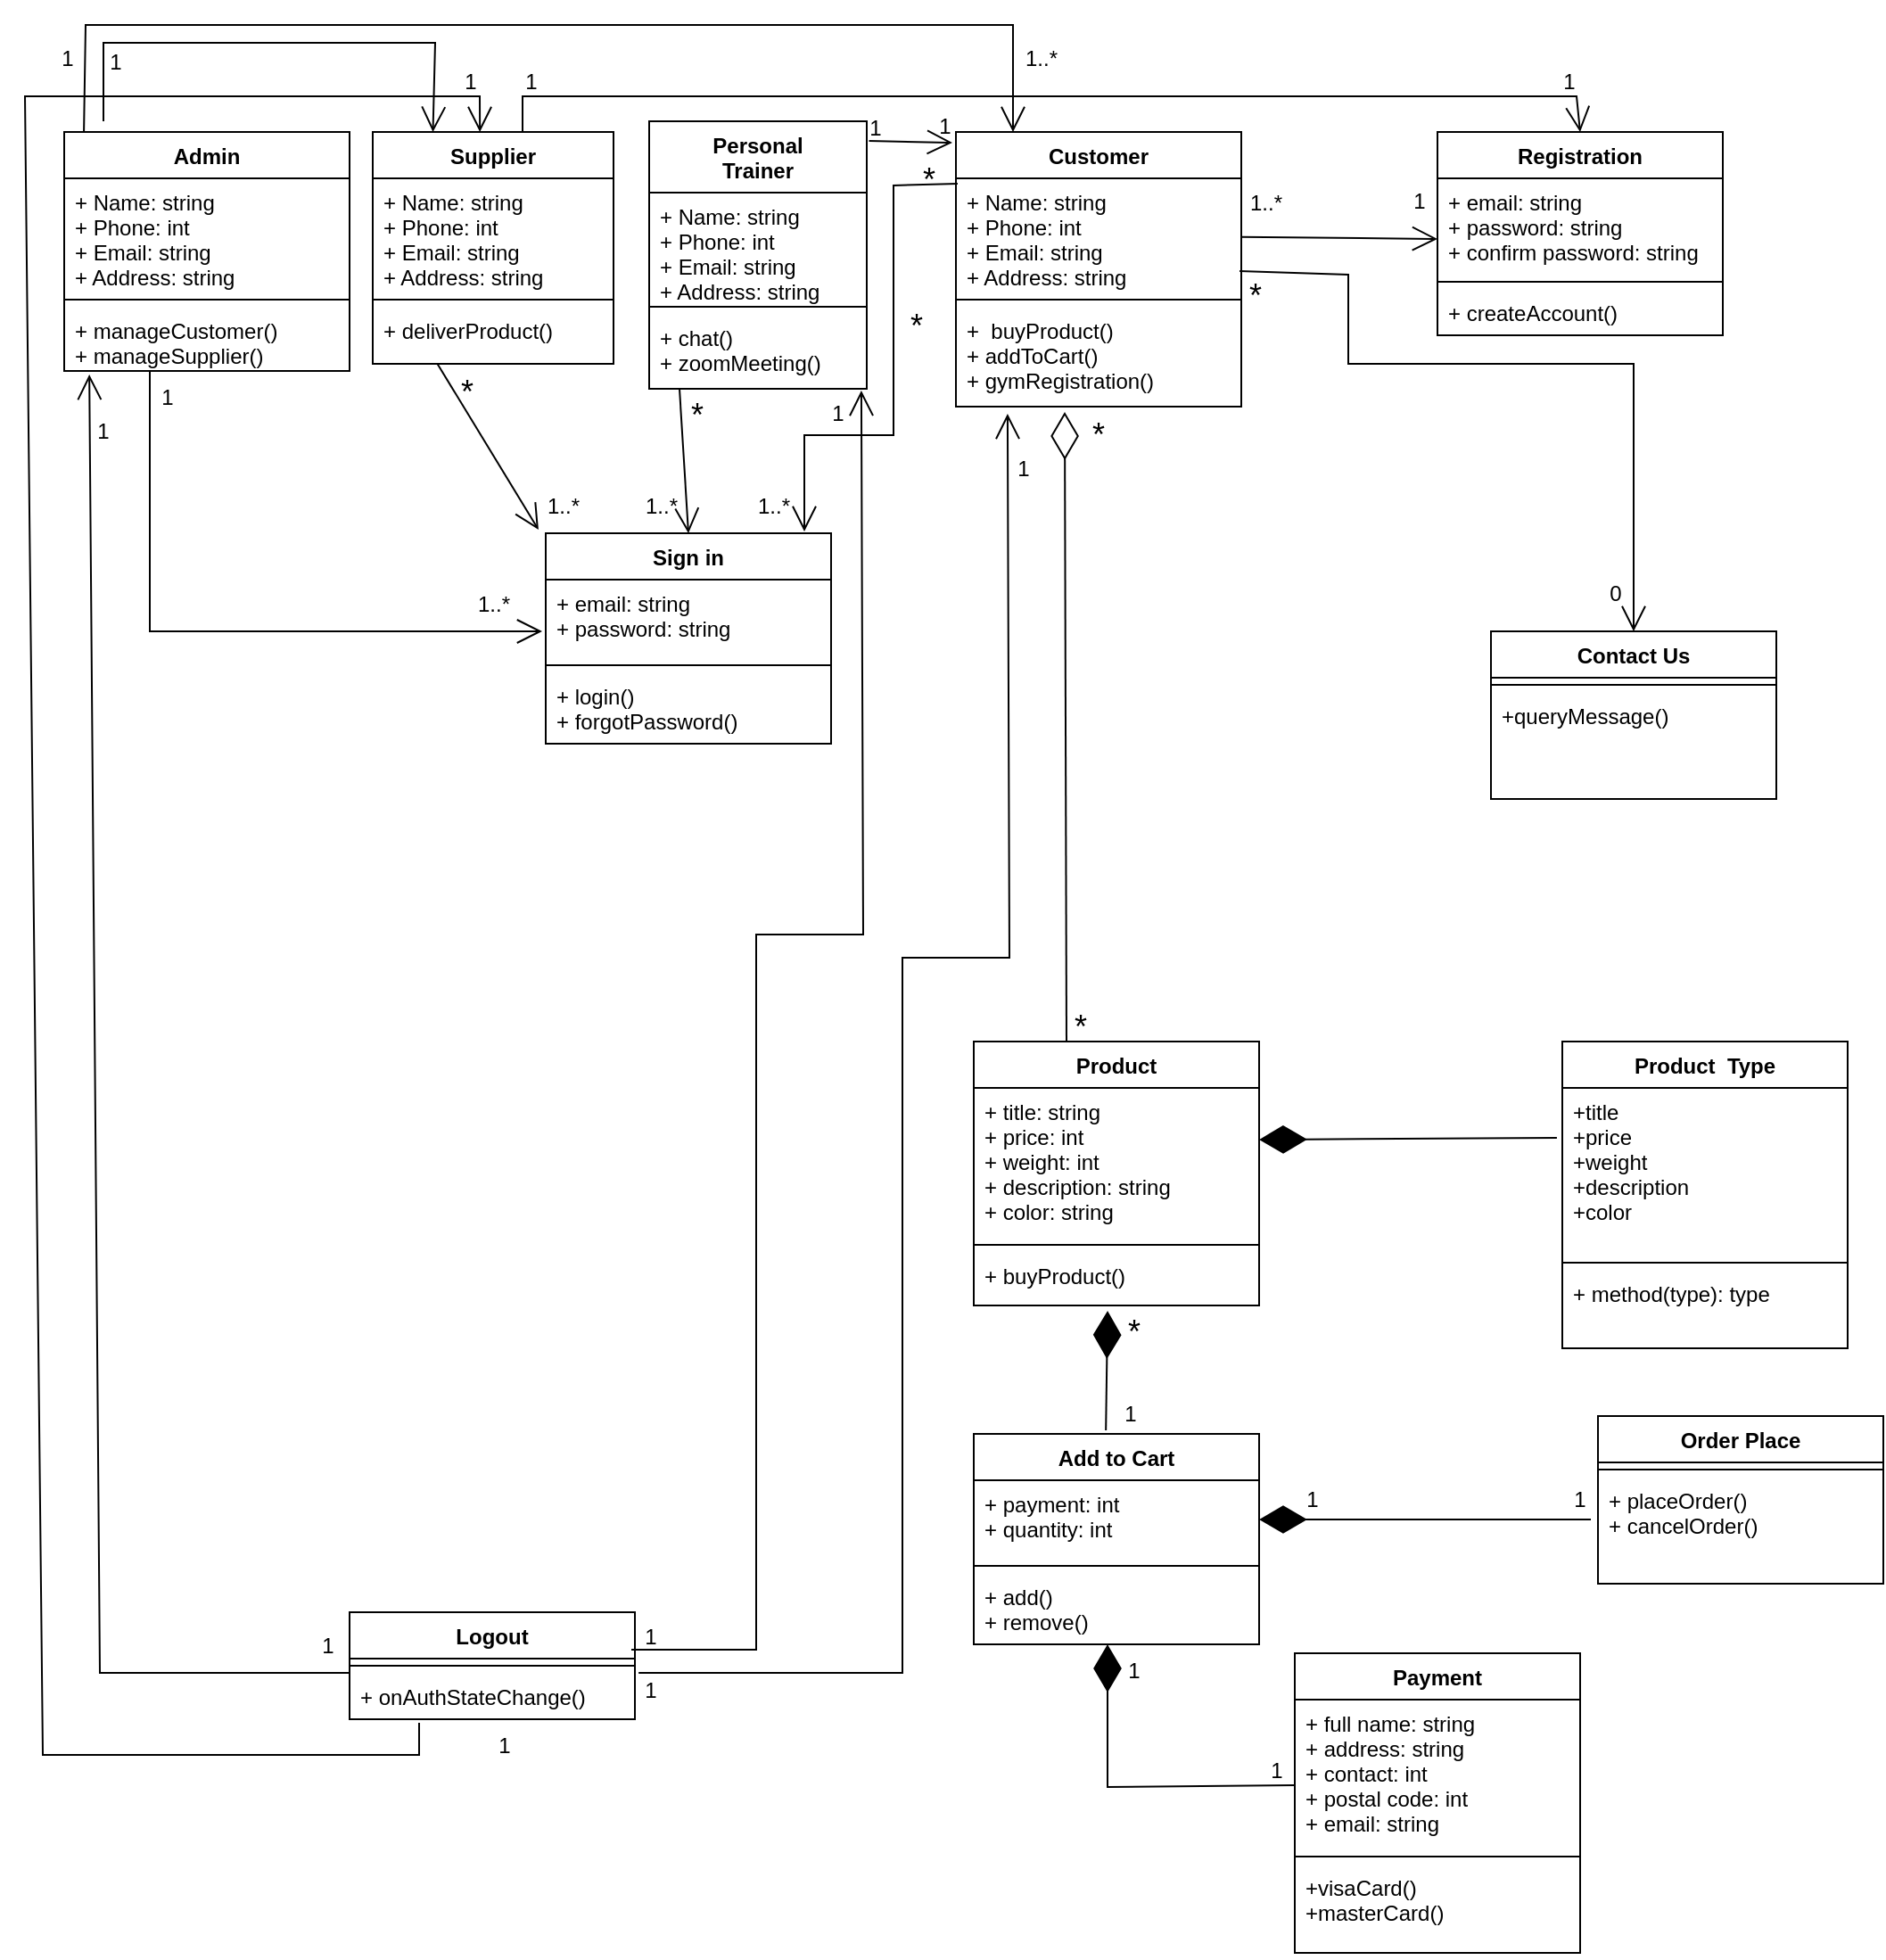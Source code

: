 <mxfile version="20.8.3" type="device"><diagram id="a10wNeTkIccnFE9XbOYr" name="Page-1"><mxGraphModel dx="1120" dy="424" grid="1" gridSize="10" guides="1" tooltips="1" connect="1" arrows="1" fold="1" page="1" pageScale="1" pageWidth="1100" pageHeight="1700" math="0" shadow="0"><root><mxCell id="0"/><mxCell id="1" parent="0"/><mxCell id="b2Wym28ZFADaAoh12szl-1" value="Registration" style="swimlane;fontStyle=1;align=center;verticalAlign=top;childLayout=stackLayout;horizontal=1;startSize=26;horizontalStack=0;resizeParent=1;resizeParentMax=0;resizeLast=0;collapsible=1;marginBottom=0;" parent="1" vertex="1"><mxGeometry x="832" y="86" width="160" height="114" as="geometry"/></mxCell><mxCell id="b2Wym28ZFADaAoh12szl-2" value="+ email: string&#10;+ password: string&#10;+ confirm password: string" style="text;strokeColor=none;fillColor=none;align=left;verticalAlign=top;spacingLeft=4;spacingRight=4;overflow=hidden;rotatable=0;points=[[0,0.5],[1,0.5]];portConstraint=eastwest;" parent="b2Wym28ZFADaAoh12szl-1" vertex="1"><mxGeometry y="26" width="160" height="54" as="geometry"/></mxCell><mxCell id="b2Wym28ZFADaAoh12szl-3" value="" style="line;strokeWidth=1;fillColor=none;align=left;verticalAlign=middle;spacingTop=-1;spacingLeft=3;spacingRight=3;rotatable=0;labelPosition=right;points=[];portConstraint=eastwest;strokeColor=inherit;" parent="b2Wym28ZFADaAoh12szl-1" vertex="1"><mxGeometry y="80" width="160" height="8" as="geometry"/></mxCell><mxCell id="b2Wym28ZFADaAoh12szl-4" value="+ createAccount()" style="text;strokeColor=none;fillColor=none;align=left;verticalAlign=top;spacingLeft=4;spacingRight=4;overflow=hidden;rotatable=0;points=[[0,0.5],[1,0.5]];portConstraint=eastwest;" parent="b2Wym28ZFADaAoh12szl-1" vertex="1"><mxGeometry y="88" width="160" height="26" as="geometry"/></mxCell><mxCell id="b2Wym28ZFADaAoh12szl-5" value="Sign in" style="swimlane;fontStyle=1;align=center;verticalAlign=top;childLayout=stackLayout;horizontal=1;startSize=26;horizontalStack=0;resizeParent=1;resizeParentMax=0;resizeLast=0;collapsible=1;marginBottom=0;" parent="1" vertex="1"><mxGeometry x="332" y="311" width="160" height="118" as="geometry"/></mxCell><mxCell id="b2Wym28ZFADaAoh12szl-6" value="+ email: string&#10;+ password: string" style="text;strokeColor=none;fillColor=none;align=left;verticalAlign=top;spacingLeft=4;spacingRight=4;overflow=hidden;rotatable=0;points=[[0,0.5],[1,0.5]];portConstraint=eastwest;" parent="b2Wym28ZFADaAoh12szl-5" vertex="1"><mxGeometry y="26" width="160" height="44" as="geometry"/></mxCell><mxCell id="b2Wym28ZFADaAoh12szl-7" value="" style="line;strokeWidth=1;fillColor=none;align=left;verticalAlign=middle;spacingTop=-1;spacingLeft=3;spacingRight=3;rotatable=0;labelPosition=right;points=[];portConstraint=eastwest;strokeColor=inherit;" parent="b2Wym28ZFADaAoh12szl-5" vertex="1"><mxGeometry y="70" width="160" height="8" as="geometry"/></mxCell><mxCell id="b2Wym28ZFADaAoh12szl-8" value="+ login()&#10;+ forgotPassword()" style="text;strokeColor=none;fillColor=none;align=left;verticalAlign=top;spacingLeft=4;spacingRight=4;overflow=hidden;rotatable=0;points=[[0,0.5],[1,0.5]];portConstraint=eastwest;" parent="b2Wym28ZFADaAoh12szl-5" vertex="1"><mxGeometry y="78" width="160" height="40" as="geometry"/></mxCell><mxCell id="b2Wym28ZFADaAoh12szl-9" value="Payment" style="swimlane;fontStyle=1;align=center;verticalAlign=top;childLayout=stackLayout;horizontal=1;startSize=26;horizontalStack=0;resizeParent=1;resizeParentMax=0;resizeLast=0;collapsible=1;marginBottom=0;" parent="1" vertex="1"><mxGeometry x="752" y="939" width="160" height="168" as="geometry"/></mxCell><mxCell id="b2Wym28ZFADaAoh12szl-10" value="+ full name: string&#10;+ address: string&#10;+ contact: int&#10;+ postal code: int&#10;+ email: string" style="text;strokeColor=none;fillColor=none;align=left;verticalAlign=top;spacingLeft=4;spacingRight=4;overflow=hidden;rotatable=0;points=[[0,0.5],[1,0.5]];portConstraint=eastwest;" parent="b2Wym28ZFADaAoh12szl-9" vertex="1"><mxGeometry y="26" width="160" height="84" as="geometry"/></mxCell><mxCell id="b2Wym28ZFADaAoh12szl-11" value="" style="line;strokeWidth=1;fillColor=none;align=left;verticalAlign=middle;spacingTop=-1;spacingLeft=3;spacingRight=3;rotatable=0;labelPosition=right;points=[];portConstraint=eastwest;strokeColor=inherit;" parent="b2Wym28ZFADaAoh12szl-9" vertex="1"><mxGeometry y="110" width="160" height="8" as="geometry"/></mxCell><mxCell id="b2Wym28ZFADaAoh12szl-12" value="+visaCard()&#10;+masterCard()" style="text;strokeColor=none;fillColor=none;align=left;verticalAlign=top;spacingLeft=4;spacingRight=4;overflow=hidden;rotatable=0;points=[[0,0.5],[1,0.5]];portConstraint=eastwest;" parent="b2Wym28ZFADaAoh12szl-9" vertex="1"><mxGeometry y="118" width="160" height="50" as="geometry"/></mxCell><mxCell id="b2Wym28ZFADaAoh12szl-13" value="Add to Cart" style="swimlane;fontStyle=1;align=center;verticalAlign=top;childLayout=stackLayout;horizontal=1;startSize=26;horizontalStack=0;resizeParent=1;resizeParentMax=0;resizeLast=0;collapsible=1;marginBottom=0;" parent="1" vertex="1"><mxGeometry x="572" y="816" width="160" height="118" as="geometry"/></mxCell><mxCell id="b2Wym28ZFADaAoh12szl-14" value="+ payment: int&#10;+ quantity: int" style="text;strokeColor=none;fillColor=none;align=left;verticalAlign=top;spacingLeft=4;spacingRight=4;overflow=hidden;rotatable=0;points=[[0,0.5],[1,0.5]];portConstraint=eastwest;" parent="b2Wym28ZFADaAoh12szl-13" vertex="1"><mxGeometry y="26" width="160" height="44" as="geometry"/></mxCell><mxCell id="b2Wym28ZFADaAoh12szl-15" value="" style="line;strokeWidth=1;fillColor=none;align=left;verticalAlign=middle;spacingTop=-1;spacingLeft=3;spacingRight=3;rotatable=0;labelPosition=right;points=[];portConstraint=eastwest;strokeColor=inherit;" parent="b2Wym28ZFADaAoh12szl-13" vertex="1"><mxGeometry y="70" width="160" height="8" as="geometry"/></mxCell><mxCell id="b2Wym28ZFADaAoh12szl-16" value="+ add()&#10;+ remove()" style="text;strokeColor=none;fillColor=none;align=left;verticalAlign=top;spacingLeft=4;spacingRight=4;overflow=hidden;rotatable=0;points=[[0,0.5],[1,0.5]];portConstraint=eastwest;" parent="b2Wym28ZFADaAoh12szl-13" vertex="1"><mxGeometry y="78" width="160" height="40" as="geometry"/></mxCell><mxCell id="b2Wym28ZFADaAoh12szl-17" value="Product" style="swimlane;fontStyle=1;align=center;verticalAlign=top;childLayout=stackLayout;horizontal=1;startSize=26;horizontalStack=0;resizeParent=1;resizeParentMax=0;resizeLast=0;collapsible=1;marginBottom=0;" parent="1" vertex="1"><mxGeometry x="572" y="596" width="160" height="148" as="geometry"/></mxCell><mxCell id="b2Wym28ZFADaAoh12szl-18" value="+ title: string&#10;+ price: int&#10;+ weight: int&#10;+ description: string&#10;+ color: string" style="text;strokeColor=none;fillColor=none;align=left;verticalAlign=top;spacingLeft=4;spacingRight=4;overflow=hidden;rotatable=0;points=[[0,0.5],[1,0.5]];portConstraint=eastwest;" parent="b2Wym28ZFADaAoh12szl-17" vertex="1"><mxGeometry y="26" width="160" height="84" as="geometry"/></mxCell><mxCell id="b2Wym28ZFADaAoh12szl-19" value="" style="line;strokeWidth=1;fillColor=none;align=left;verticalAlign=middle;spacingTop=-1;spacingLeft=3;spacingRight=3;rotatable=0;labelPosition=right;points=[];portConstraint=eastwest;strokeColor=inherit;" parent="b2Wym28ZFADaAoh12szl-17" vertex="1"><mxGeometry y="110" width="160" height="8" as="geometry"/></mxCell><mxCell id="b2Wym28ZFADaAoh12szl-20" value="+ buyProduct()" style="text;strokeColor=none;fillColor=none;align=left;verticalAlign=top;spacingLeft=4;spacingRight=4;overflow=hidden;rotatable=0;points=[[0,0.5],[1,0.5]];portConstraint=eastwest;" parent="b2Wym28ZFADaAoh12szl-17" vertex="1"><mxGeometry y="118" width="160" height="30" as="geometry"/></mxCell><mxCell id="b2Wym28ZFADaAoh12szl-25" value="Product  Type" style="swimlane;fontStyle=1;align=center;verticalAlign=top;childLayout=stackLayout;horizontal=1;startSize=26;horizontalStack=0;resizeParent=1;resizeParentMax=0;resizeLast=0;collapsible=1;marginBottom=0;" parent="1" vertex="1"><mxGeometry x="902" y="596" width="160" height="172" as="geometry"/></mxCell><mxCell id="b2Wym28ZFADaAoh12szl-26" value="+title&#10;+price&#10;+weight&#10;+description&#10;+color" style="text;strokeColor=none;fillColor=none;align=left;verticalAlign=top;spacingLeft=4;spacingRight=4;overflow=hidden;rotatable=0;points=[[0,0.5],[1,0.5]];portConstraint=eastwest;" parent="b2Wym28ZFADaAoh12szl-25" vertex="1"><mxGeometry y="26" width="160" height="94" as="geometry"/></mxCell><mxCell id="b2Wym28ZFADaAoh12szl-27" value="" style="line;strokeWidth=1;fillColor=none;align=left;verticalAlign=middle;spacingTop=-1;spacingLeft=3;spacingRight=3;rotatable=0;labelPosition=right;points=[];portConstraint=eastwest;strokeColor=inherit;" parent="b2Wym28ZFADaAoh12szl-25" vertex="1"><mxGeometry y="120" width="160" height="8" as="geometry"/></mxCell><mxCell id="b2Wym28ZFADaAoh12szl-28" value="+ method(type): type" style="text;strokeColor=none;fillColor=none;align=left;verticalAlign=top;spacingLeft=4;spacingRight=4;overflow=hidden;rotatable=0;points=[[0,0.5],[1,0.5]];portConstraint=eastwest;" parent="b2Wym28ZFADaAoh12szl-25" vertex="1"><mxGeometry y="128" width="160" height="44" as="geometry"/></mxCell><mxCell id="b2Wym28ZFADaAoh12szl-37" value="Admin" style="swimlane;fontStyle=1;align=center;verticalAlign=top;childLayout=stackLayout;horizontal=1;startSize=26;horizontalStack=0;resizeParent=1;resizeParentMax=0;resizeLast=0;collapsible=1;marginBottom=0;" parent="1" vertex="1"><mxGeometry x="62" y="86" width="160" height="134" as="geometry"/></mxCell><mxCell id="b2Wym28ZFADaAoh12szl-38" value="+ Name: string&#10;+ Phone: int&#10;+ Email: string&#10;+ Address: string" style="text;strokeColor=none;fillColor=none;align=left;verticalAlign=top;spacingLeft=4;spacingRight=4;overflow=hidden;rotatable=0;points=[[0,0.5],[1,0.5]];portConstraint=eastwest;" parent="b2Wym28ZFADaAoh12szl-37" vertex="1"><mxGeometry y="26" width="160" height="64" as="geometry"/></mxCell><mxCell id="b2Wym28ZFADaAoh12szl-39" value="" style="line;strokeWidth=1;fillColor=none;align=left;verticalAlign=middle;spacingTop=-1;spacingLeft=3;spacingRight=3;rotatable=0;labelPosition=right;points=[];portConstraint=eastwest;strokeColor=inherit;" parent="b2Wym28ZFADaAoh12szl-37" vertex="1"><mxGeometry y="90" width="160" height="8" as="geometry"/></mxCell><mxCell id="b2Wym28ZFADaAoh12szl-40" value="+ manageCustomer()&#10;+ manageSupplier()" style="text;strokeColor=none;fillColor=none;align=left;verticalAlign=top;spacingLeft=4;spacingRight=4;overflow=hidden;rotatable=0;points=[[0,0.5],[1,0.5]];portConstraint=eastwest;" parent="b2Wym28ZFADaAoh12szl-37" vertex="1"><mxGeometry y="98" width="160" height="36" as="geometry"/></mxCell><mxCell id="b2Wym28ZFADaAoh12szl-45" value="Supplier" style="swimlane;fontStyle=1;align=center;verticalAlign=top;childLayout=stackLayout;horizontal=1;startSize=26;horizontalStack=0;resizeParent=1;resizeParentMax=0;resizeLast=0;collapsible=1;marginBottom=0;" parent="1" vertex="1"><mxGeometry x="235" y="86" width="135" height="130" as="geometry"/></mxCell><mxCell id="THUekhrKQt5cjs4oiz1T-67" value="" style="endArrow=open;endFill=1;endSize=12;html=1;rounded=0;entryX=0.5;entryY=0;entryDx=0;entryDy=0;" parent="b2Wym28ZFADaAoh12szl-45" target="b2Wym28ZFADaAoh12szl-1" edge="1"><mxGeometry width="160" relative="1" as="geometry"><mxPoint x="84" as="sourcePoint"/><mxPoint x="244" as="targetPoint"/><Array as="points"><mxPoint x="84" y="-20"/><mxPoint x="675" y="-20"/></Array></mxGeometry></mxCell><mxCell id="b2Wym28ZFADaAoh12szl-46" value="+ Name: string&#10;+ Phone: int&#10;+ Email: string&#10;+ Address: string" style="text;strokeColor=none;fillColor=none;align=left;verticalAlign=top;spacingLeft=4;spacingRight=4;overflow=hidden;rotatable=0;points=[[0,0.5],[1,0.5]];portConstraint=eastwest;" parent="b2Wym28ZFADaAoh12szl-45" vertex="1"><mxGeometry y="26" width="135" height="64" as="geometry"/></mxCell><mxCell id="b2Wym28ZFADaAoh12szl-47" value="" style="line;strokeWidth=1;fillColor=none;align=left;verticalAlign=middle;spacingTop=-1;spacingLeft=3;spacingRight=3;rotatable=0;labelPosition=right;points=[];portConstraint=eastwest;strokeColor=inherit;" parent="b2Wym28ZFADaAoh12szl-45" vertex="1"><mxGeometry y="90" width="135" height="8" as="geometry"/></mxCell><mxCell id="b2Wym28ZFADaAoh12szl-48" value="+ deliverProduct()" style="text;strokeColor=none;fillColor=none;align=left;verticalAlign=top;spacingLeft=4;spacingRight=4;overflow=hidden;rotatable=0;points=[[0,0.5],[1,0.5]];portConstraint=eastwest;" parent="b2Wym28ZFADaAoh12szl-45" vertex="1"><mxGeometry y="98" width="135" height="32" as="geometry"/></mxCell><mxCell id="b2Wym28ZFADaAoh12szl-49" value="Contact Us" style="swimlane;fontStyle=1;align=center;verticalAlign=top;childLayout=stackLayout;horizontal=1;startSize=26;horizontalStack=0;resizeParent=1;resizeParentMax=0;resizeLast=0;collapsible=1;marginBottom=0;" parent="1" vertex="1"><mxGeometry x="862" y="366" width="160" height="94" as="geometry"/></mxCell><mxCell id="b2Wym28ZFADaAoh12szl-51" value="" style="line;strokeWidth=1;fillColor=none;align=left;verticalAlign=middle;spacingTop=-1;spacingLeft=3;spacingRight=3;rotatable=0;labelPosition=right;points=[];portConstraint=eastwest;strokeColor=inherit;" parent="b2Wym28ZFADaAoh12szl-49" vertex="1"><mxGeometry y="26" width="160" height="8" as="geometry"/></mxCell><mxCell id="b2Wym28ZFADaAoh12szl-52" value="+queryMessage()" style="text;strokeColor=none;fillColor=none;align=left;verticalAlign=top;spacingLeft=4;spacingRight=4;overflow=hidden;rotatable=0;points=[[0,0.5],[1,0.5]];portConstraint=eastwest;" parent="b2Wym28ZFADaAoh12szl-49" vertex="1"><mxGeometry y="34" width="160" height="60" as="geometry"/></mxCell><mxCell id="b2Wym28ZFADaAoh12szl-53" value="Logout" style="swimlane;fontStyle=1;align=center;verticalAlign=top;childLayout=stackLayout;horizontal=1;startSize=26;horizontalStack=0;resizeParent=1;resizeParentMax=0;resizeLast=0;collapsible=1;marginBottom=0;" parent="1" vertex="1"><mxGeometry x="222" y="916" width="160" height="60" as="geometry"/></mxCell><mxCell id="b2Wym28ZFADaAoh12szl-55" value="" style="line;strokeWidth=1;fillColor=none;align=left;verticalAlign=middle;spacingTop=-1;spacingLeft=3;spacingRight=3;rotatable=0;labelPosition=right;points=[];portConstraint=eastwest;strokeColor=inherit;" parent="b2Wym28ZFADaAoh12szl-53" vertex="1"><mxGeometry y="26" width="160" height="8" as="geometry"/></mxCell><mxCell id="b2Wym28ZFADaAoh12szl-56" value="+ onAuthStateChange()" style="text;strokeColor=none;fillColor=none;align=left;verticalAlign=top;spacingLeft=4;spacingRight=4;overflow=hidden;rotatable=0;points=[[0,0.5],[1,0.5]];portConstraint=eastwest;" parent="b2Wym28ZFADaAoh12szl-53" vertex="1"><mxGeometry y="34" width="160" height="26" as="geometry"/></mxCell><mxCell id="THUekhrKQt5cjs4oiz1T-20" value="Order Place" style="swimlane;fontStyle=1;align=center;verticalAlign=top;childLayout=stackLayout;horizontal=1;startSize=26;horizontalStack=0;resizeParent=1;resizeParentMax=0;resizeLast=0;collapsible=1;marginBottom=0;" parent="1" vertex="1"><mxGeometry x="922" y="806" width="160" height="94" as="geometry"/></mxCell><mxCell id="THUekhrKQt5cjs4oiz1T-22" value="" style="line;strokeWidth=1;fillColor=none;align=left;verticalAlign=middle;spacingTop=-1;spacingLeft=3;spacingRight=3;rotatable=0;labelPosition=right;points=[];portConstraint=eastwest;strokeColor=inherit;" parent="THUekhrKQt5cjs4oiz1T-20" vertex="1"><mxGeometry y="26" width="160" height="8" as="geometry"/></mxCell><mxCell id="THUekhrKQt5cjs4oiz1T-23" value="+ placeOrder()&#10;+ cancelOrder()" style="text;strokeColor=none;fillColor=none;align=left;verticalAlign=top;spacingLeft=4;spacingRight=4;overflow=hidden;rotatable=0;points=[[0,0.5],[1,0.5]];portConstraint=eastwest;" parent="THUekhrKQt5cjs4oiz1T-20" vertex="1"><mxGeometry y="34" width="160" height="60" as="geometry"/></mxCell><mxCell id="THUekhrKQt5cjs4oiz1T-66" value="" style="endArrow=open;endFill=1;endSize=12;html=1;rounded=0;" parent="1" source="b2Wym28ZFADaAoh12szl-42" edge="1"><mxGeometry width="160" relative="1" as="geometry"><mxPoint x="722" y="144" as="sourcePoint"/><mxPoint x="832" y="146" as="targetPoint"/></mxGeometry></mxCell><mxCell id="THUekhrKQt5cjs4oiz1T-68" value="" style="endArrow=open;endFill=1;endSize=12;html=1;rounded=0;entryX=0;entryY=0.5;entryDx=0;entryDy=0;exitX=0;exitY=0;exitDx=0;exitDy=0;" parent="1" source="THUekhrKQt5cjs4oiz1T-89" edge="1"><mxGeometry width="160" relative="1" as="geometry"><mxPoint x="110" y="264" as="sourcePoint"/><mxPoint x="330" y="366" as="targetPoint"/><Array as="points"><mxPoint x="110" y="366"/></Array></mxGeometry></mxCell><mxCell id="THUekhrKQt5cjs4oiz1T-70" value="" style="endArrow=open;endFill=1;endSize=12;html=1;rounded=0;entryX=0.356;entryY=-0.017;entryDx=0;entryDy=0;entryPerimeter=0;" parent="1" edge="1"><mxGeometry width="160" relative="1" as="geometry"><mxPoint x="271.256" y="216" as="sourcePoint"/><mxPoint x="327.96" y="308.994" as="targetPoint"/></mxGeometry></mxCell><mxCell id="THUekhrKQt5cjs4oiz1T-71" value="" style="endArrow=open;endFill=1;endSize=12;html=1;rounded=0;exitX=0.006;exitY=0.047;exitDx=0;exitDy=0;exitPerimeter=0;" parent="1" source="b2Wym28ZFADaAoh12szl-42" edge="1"><mxGeometry width="160" relative="1" as="geometry"><mxPoint x="577" y="116.032" as="sourcePoint"/><mxPoint x="477" y="310" as="targetPoint"/><Array as="points"><mxPoint x="527" y="116"/><mxPoint x="527" y="256"/><mxPoint x="477" y="256"/></Array></mxGeometry></mxCell><mxCell id="THUekhrKQt5cjs4oiz1T-72" value="" style="endArrow=open;endFill=1;endSize=12;html=1;rounded=0;exitX=0.994;exitY=0.813;exitDx=0;exitDy=0;exitPerimeter=0;entryX=0.5;entryY=0;entryDx=0;entryDy=0;" parent="1" source="b2Wym28ZFADaAoh12szl-42" target="b2Wym28ZFADaAoh12szl-49" edge="1"><mxGeometry width="160" relative="1" as="geometry"><mxPoint x="782" y="286" as="sourcePoint"/><mxPoint x="942" y="286" as="targetPoint"/><Array as="points"><mxPoint x="782" y="166"/><mxPoint x="782" y="216"/><mxPoint x="942" y="216"/></Array></mxGeometry></mxCell><mxCell id="THUekhrKQt5cjs4oiz1T-74" value="" style="endArrow=diamondThin;endFill=0;endSize=24;html=1;rounded=0;exitX=0.325;exitY=0;exitDx=0;exitDy=0;exitPerimeter=0;" parent="1" source="b2Wym28ZFADaAoh12szl-17" edge="1"><mxGeometry width="160" relative="1" as="geometry"><mxPoint x="623.04" y="585.004" as="sourcePoint"/><mxPoint x="623" y="243" as="targetPoint"/></mxGeometry></mxCell><mxCell id="THUekhrKQt5cjs4oiz1T-75" value="" style="endArrow=diamondThin;endFill=1;endSize=24;html=1;rounded=0;exitX=-0.019;exitY=0.298;exitDx=0;exitDy=0;exitPerimeter=0;" parent="1" source="b2Wym28ZFADaAoh12szl-26" edge="1"><mxGeometry width="160" relative="1" as="geometry"><mxPoint x="892" y="651" as="sourcePoint"/><mxPoint x="732" y="651" as="targetPoint"/></mxGeometry></mxCell><mxCell id="THUekhrKQt5cjs4oiz1T-76" value="" style="endArrow=diamondThin;endFill=1;endSize=24;html=1;rounded=0;entryX=0.469;entryY=1.1;entryDx=0;entryDy=0;entryPerimeter=0;exitX=0.463;exitY=-0.017;exitDx=0;exitDy=0;exitPerimeter=0;" parent="1" source="b2Wym28ZFADaAoh12szl-13" target="b2Wym28ZFADaAoh12szl-20" edge="1"><mxGeometry width="160" relative="1" as="geometry"><mxPoint x="502" y="766" as="sourcePoint"/><mxPoint x="662" y="766" as="targetPoint"/></mxGeometry></mxCell><mxCell id="THUekhrKQt5cjs4oiz1T-77" value="" style="endArrow=diamondThin;endFill=1;endSize=24;html=1;rounded=0;entryX=1;entryY=0.5;entryDx=0;entryDy=0;exitX=-0.025;exitY=0.4;exitDx=0;exitDy=0;exitPerimeter=0;" parent="1" source="THUekhrKQt5cjs4oiz1T-23" target="b2Wym28ZFADaAoh12szl-14" edge="1"><mxGeometry width="160" relative="1" as="geometry"><mxPoint x="912" y="866" as="sourcePoint"/><mxPoint x="752" y="866" as="targetPoint"/></mxGeometry></mxCell><mxCell id="THUekhrKQt5cjs4oiz1T-78" value="" style="endArrow=diamondThin;endFill=1;endSize=24;html=1;rounded=0;exitX=-0.031;exitY=0.714;exitDx=0;exitDy=0;exitPerimeter=0;" parent="1" edge="1"><mxGeometry width="160" relative="1" as="geometry"><mxPoint x="752.04" y="1012.976" as="sourcePoint"/><mxPoint x="647" y="934" as="targetPoint"/><Array as="points"><mxPoint x="647" y="1014"/></Array></mxGeometry></mxCell><mxCell id="THUekhrKQt5cjs4oiz1T-82" value="" style="endArrow=open;endFill=1;endSize=12;html=1;rounded=0;entryX=0.088;entryY=1.056;entryDx=0;entryDy=0;entryPerimeter=0;exitX=0;exitY=0;exitDx=0;exitDy=0;exitPerimeter=0;" parent="1" source="b2Wym28ZFADaAoh12szl-56" target="b2Wym28ZFADaAoh12szl-40" edge="1"><mxGeometry width="160" relative="1" as="geometry"><mxPoint x="76" y="706" as="sourcePoint"/><mxPoint x="222" y="266" as="targetPoint"/><Array as="points"><mxPoint x="82" y="950"/></Array></mxGeometry></mxCell><mxCell id="THUekhrKQt5cjs4oiz1T-83" value="" style="endArrow=open;endFill=1;endSize=12;html=1;rounded=0;entryX=0.138;entryY=0;entryDx=0;entryDy=0;entryPerimeter=0;exitX=0.475;exitY=1.077;exitDx=0;exitDy=0;exitPerimeter=0;" parent="1" edge="1"><mxGeometry width="160" relative="1" as="geometry"><mxPoint x="261" y="978.002" as="sourcePoint"/><mxPoint x="295.08" y="86" as="targetPoint"/><Array as="points"><mxPoint x="261" y="996"/><mxPoint x="50" y="996"/><mxPoint x="40" y="66"/><mxPoint x="295" y="66"/></Array></mxGeometry></mxCell><mxCell id="THUekhrKQt5cjs4oiz1T-85" value="1" style="text;html=1;strokeColor=none;fillColor=none;align=center;verticalAlign=middle;whiteSpace=wrap;rounded=0;" parent="1" vertex="1"><mxGeometry x="314" y="43" width="20" height="30" as="geometry"/></mxCell><mxCell id="THUekhrKQt5cjs4oiz1T-86" value="1" style="text;html=1;strokeColor=none;fillColor=none;align=center;verticalAlign=middle;whiteSpace=wrap;rounded=0;" parent="1" vertex="1"><mxGeometry x="896" y="43" width="20" height="30" as="geometry"/></mxCell><mxCell id="THUekhrKQt5cjs4oiz1T-87" value="1" style="text;html=1;strokeColor=none;fillColor=none;align=center;verticalAlign=middle;whiteSpace=wrap;rounded=0;" parent="1" vertex="1"><mxGeometry x="812" y="110" width="20" height="30" as="geometry"/></mxCell><mxCell id="THUekhrKQt5cjs4oiz1T-88" value="1..*" style="text;html=1;strokeColor=none;fillColor=none;align=center;verticalAlign=middle;whiteSpace=wrap;rounded=0;" parent="1" vertex="1"><mxGeometry x="726" y="111" width="20" height="30" as="geometry"/></mxCell><mxCell id="THUekhrKQt5cjs4oiz1T-89" value="1" style="text;html=1;strokeColor=none;fillColor=none;align=center;verticalAlign=middle;whiteSpace=wrap;rounded=0;" parent="1" vertex="1"><mxGeometry x="110" y="220" width="20" height="30" as="geometry"/></mxCell><mxCell id="THUekhrKQt5cjs4oiz1T-84" value="" style="endArrow=open;endFill=1;endSize=12;html=1;rounded=0;exitX=1.013;exitY=0;exitDx=0;exitDy=0;exitPerimeter=0;entryX=0.181;entryY=1.071;entryDx=0;entryDy=0;entryPerimeter=0;" parent="1" source="b2Wym28ZFADaAoh12szl-56" target="b2Wym28ZFADaAoh12szl-44" edge="1"><mxGeometry width="160" relative="1" as="geometry"><mxPoint x="432" y="309" as="sourcePoint"/><mxPoint x="592" y="269" as="targetPoint"/><Array as="points"><mxPoint x="532" y="950"/><mxPoint x="532" y="549"/><mxPoint x="592" y="549"/></Array></mxGeometry></mxCell><mxCell id="THUekhrKQt5cjs4oiz1T-98" value="&lt;font style=&quot;font-size: 18px;&quot;&gt;*&lt;/font&gt;" style="text;html=1;strokeColor=none;fillColor=none;align=center;verticalAlign=middle;whiteSpace=wrap;rounded=0;" parent="1" vertex="1"><mxGeometry x="537" y="98" width="20" height="30" as="geometry"/></mxCell><mxCell id="THUekhrKQt5cjs4oiz1T-99" value="0" style="text;html=1;strokeColor=none;fillColor=none;align=center;verticalAlign=middle;whiteSpace=wrap;rounded=0;" parent="1" vertex="1"><mxGeometry x="922" y="330" width="20" height="30" as="geometry"/></mxCell><mxCell id="THUekhrKQt5cjs4oiz1T-100" value="&lt;font style=&quot;font-size: 18px;&quot;&gt;*&lt;/font&gt;" style="text;html=1;strokeColor=none;fillColor=none;align=center;verticalAlign=middle;whiteSpace=wrap;rounded=0;" parent="1" vertex="1"><mxGeometry x="720" y="163" width="20" height="30" as="geometry"/></mxCell><mxCell id="THUekhrKQt5cjs4oiz1T-104" value="&lt;font style=&quot;font-size: 18px;&quot;&gt;*&lt;/font&gt;" style="text;html=1;strokeColor=none;fillColor=none;align=center;verticalAlign=middle;whiteSpace=wrap;rounded=0;" parent="1" vertex="1"><mxGeometry x="632" y="241" width="20" height="30" as="geometry"/></mxCell><mxCell id="THUekhrKQt5cjs4oiz1T-105" value="&lt;font style=&quot;font-size: 18px;&quot;&gt;*&lt;/font&gt;" style="text;html=1;strokeColor=none;fillColor=none;align=center;verticalAlign=middle;whiteSpace=wrap;rounded=0;" parent="1" vertex="1"><mxGeometry x="622" y="573" width="20" height="30" as="geometry"/></mxCell><mxCell id="THUekhrKQt5cjs4oiz1T-106" value="&lt;font style=&quot;font-size: 18px;&quot;&gt;*&lt;/font&gt;" style="text;html=1;strokeColor=none;fillColor=none;align=center;verticalAlign=middle;whiteSpace=wrap;rounded=0;" parent="1" vertex="1"><mxGeometry x="652" y="744" width="20" height="30" as="geometry"/></mxCell><mxCell id="THUekhrKQt5cjs4oiz1T-107" value="1" style="text;html=1;strokeColor=none;fillColor=none;align=center;verticalAlign=middle;whiteSpace=wrap;rounded=0;" parent="1" vertex="1"><mxGeometry x="650" y="790" width="20" height="30" as="geometry"/></mxCell><mxCell id="THUekhrKQt5cjs4oiz1T-108" value="1" style="text;html=1;strokeColor=none;fillColor=none;align=center;verticalAlign=middle;whiteSpace=wrap;rounded=0;" parent="1" vertex="1"><mxGeometry x="652" y="934" width="20" height="30" as="geometry"/></mxCell><mxCell id="THUekhrKQt5cjs4oiz1T-109" value="1" style="text;html=1;strokeColor=none;fillColor=none;align=center;verticalAlign=middle;whiteSpace=wrap;rounded=0;" parent="1" vertex="1"><mxGeometry x="732" y="990" width="20" height="30" as="geometry"/></mxCell><mxCell id="THUekhrKQt5cjs4oiz1T-110" value="1" style="text;html=1;strokeColor=none;fillColor=none;align=center;verticalAlign=middle;whiteSpace=wrap;rounded=0;" parent="1" vertex="1"><mxGeometry x="752" y="838" width="20" height="30" as="geometry"/></mxCell><mxCell id="THUekhrKQt5cjs4oiz1T-111" value="1" style="text;html=1;strokeColor=none;fillColor=none;align=center;verticalAlign=middle;whiteSpace=wrap;rounded=0;" parent="1" vertex="1"><mxGeometry x="902" y="838" width="20" height="30" as="geometry"/></mxCell><mxCell id="THUekhrKQt5cjs4oiz1T-112" value="&lt;font style=&quot;font-size: 18px;&quot;&gt;*&lt;/font&gt;" style="text;html=1;strokeColor=none;fillColor=none;align=center;verticalAlign=middle;whiteSpace=wrap;rounded=0;" parent="1" vertex="1"><mxGeometry x="530" y="180" width="20" height="30" as="geometry"/></mxCell><mxCell id="THUekhrKQt5cjs4oiz1T-119" value="1" style="text;html=1;strokeColor=none;fillColor=none;align=center;verticalAlign=middle;whiteSpace=wrap;rounded=0;" parent="1" vertex="1"><mxGeometry x="74" y="239" width="20" height="30" as="geometry"/></mxCell><mxCell id="THUekhrKQt5cjs4oiz1T-120" value="1" style="text;html=1;strokeColor=none;fillColor=none;align=center;verticalAlign=middle;whiteSpace=wrap;rounded=0;" parent="1" vertex="1"><mxGeometry x="280" y="43" width="20" height="30" as="geometry"/></mxCell><mxCell id="THUekhrKQt5cjs4oiz1T-121" value="1" style="text;html=1;strokeColor=none;fillColor=none;align=center;verticalAlign=middle;whiteSpace=wrap;rounded=0;" parent="1" vertex="1"><mxGeometry x="200" y="920" width="20" height="30" as="geometry"/></mxCell><mxCell id="THUekhrKQt5cjs4oiz1T-122" value="1" style="text;html=1;strokeColor=none;fillColor=none;align=center;verticalAlign=middle;whiteSpace=wrap;rounded=0;" parent="1" vertex="1"><mxGeometry x="299" y="976" width="20" height="30" as="geometry"/></mxCell><mxCell id="THUekhrKQt5cjs4oiz1T-123" value="1" style="text;html=1;strokeColor=none;fillColor=none;align=center;verticalAlign=middle;whiteSpace=wrap;rounded=0;" parent="1" vertex="1"><mxGeometry x="381" y="915" width="20" height="30" as="geometry"/></mxCell><mxCell id="THUekhrKQt5cjs4oiz1T-124" value="1" style="text;html=1;strokeColor=none;fillColor=none;align=center;verticalAlign=middle;whiteSpace=wrap;rounded=0;" parent="1" vertex="1"><mxGeometry x="590" y="260" width="20" height="30" as="geometry"/></mxCell><mxCell id="sgO1s7NOttDUvS9naQE5-1" value="Personal &#10;Trainer" style="swimlane;fontStyle=1;align=center;verticalAlign=top;childLayout=stackLayout;horizontal=1;startSize=40;horizontalStack=0;resizeParent=1;resizeParentMax=0;resizeLast=0;collapsible=1;marginBottom=0;" vertex="1" parent="1"><mxGeometry x="390" y="80" width="122" height="150" as="geometry"/></mxCell><mxCell id="sgO1s7NOttDUvS9naQE5-3" value="+ Name: string&#10;+ Phone: int&#10;+ Email: string&#10;+ Address: string" style="text;strokeColor=none;fillColor=none;align=left;verticalAlign=top;spacingLeft=4;spacingRight=4;overflow=hidden;rotatable=0;points=[[0,0.5],[1,0.5]];portConstraint=eastwest;" vertex="1" parent="sgO1s7NOttDUvS9naQE5-1"><mxGeometry y="40" width="122" height="60" as="geometry"/></mxCell><mxCell id="sgO1s7NOttDUvS9naQE5-4" value="" style="line;strokeWidth=1;fillColor=none;align=left;verticalAlign=middle;spacingTop=-1;spacingLeft=3;spacingRight=3;rotatable=0;labelPosition=right;points=[];portConstraint=eastwest;strokeColor=inherit;" vertex="1" parent="sgO1s7NOttDUvS9naQE5-1"><mxGeometry y="100" width="122" height="8" as="geometry"/></mxCell><mxCell id="sgO1s7NOttDUvS9naQE5-5" value="+ chat()&#10;+ zoomMeeting()" style="text;strokeColor=none;fillColor=none;align=left;verticalAlign=top;spacingLeft=4;spacingRight=4;overflow=hidden;rotatable=0;points=[[0,0.5],[1,0.5]];portConstraint=eastwest;" vertex="1" parent="sgO1s7NOttDUvS9naQE5-1"><mxGeometry y="108" width="122" height="42" as="geometry"/></mxCell><mxCell id="b2Wym28ZFADaAoh12szl-41" value="Customer" style="swimlane;fontStyle=1;align=center;verticalAlign=top;childLayout=stackLayout;horizontal=1;startSize=26;horizontalStack=0;resizeParent=1;resizeParentMax=0;resizeLast=0;collapsible=1;marginBottom=0;" parent="1" vertex="1"><mxGeometry x="562" y="86" width="160" height="154" as="geometry"/></mxCell><mxCell id="b2Wym28ZFADaAoh12szl-42" value="+ Name: string&#10;+ Phone: int&#10;+ Email: string&#10;+ Address: string" style="text;strokeColor=none;fillColor=none;align=left;verticalAlign=top;spacingLeft=4;spacingRight=4;overflow=hidden;rotatable=0;points=[[0,0.5],[1,0.5]];portConstraint=eastwest;" parent="b2Wym28ZFADaAoh12szl-41" vertex="1"><mxGeometry y="26" width="160" height="64" as="geometry"/></mxCell><mxCell id="b2Wym28ZFADaAoh12szl-43" value="" style="line;strokeWidth=1;fillColor=none;align=left;verticalAlign=middle;spacingTop=-1;spacingLeft=3;spacingRight=3;rotatable=0;labelPosition=right;points=[];portConstraint=eastwest;strokeColor=inherit;" parent="b2Wym28ZFADaAoh12szl-41" vertex="1"><mxGeometry y="90" width="160" height="8" as="geometry"/></mxCell><mxCell id="b2Wym28ZFADaAoh12szl-44" value="+  buyProduct()&#10;+ addToCart()&#10;+ gymRegistration()&#10;" style="text;strokeColor=none;fillColor=none;align=left;verticalAlign=top;spacingLeft=4;spacingRight=4;overflow=hidden;rotatable=0;points=[[0,0.5],[1,0.5]];portConstraint=eastwest;" parent="b2Wym28ZFADaAoh12szl-41" vertex="1"><mxGeometry y="98" width="160" height="56" as="geometry"/></mxCell><mxCell id="sgO1s7NOttDUvS9naQE5-6" value="" style="endArrow=open;endFill=1;endSize=12;html=1;rounded=0;entryX=-0.033;entryY=0.929;entryDx=0;entryDy=0;entryPerimeter=0;" edge="1" parent="1"><mxGeometry width="160" relative="1" as="geometry"><mxPoint x="513.256" y="91" as="sourcePoint"/><mxPoint x="559.974" y="92.018" as="targetPoint"/></mxGeometry></mxCell><mxCell id="sgO1s7NOttDUvS9naQE5-7" value="1" style="text;html=1;strokeColor=none;fillColor=none;align=center;verticalAlign=middle;whiteSpace=wrap;rounded=0;" vertex="1" parent="1"><mxGeometry x="507" y="69" width="20" height="30" as="geometry"/></mxCell><mxCell id="sgO1s7NOttDUvS9naQE5-9" value="1" style="text;html=1;strokeColor=none;fillColor=none;align=center;verticalAlign=middle;whiteSpace=wrap;rounded=0;" vertex="1" parent="1"><mxGeometry x="546" y="68" width="20" height="30" as="geometry"/></mxCell><mxCell id="sgO1s7NOttDUvS9naQE5-10" value="" style="endArrow=open;endFill=1;endSize=12;html=1;rounded=0;exitX=0.069;exitY=0;exitDx=0;exitDy=0;exitPerimeter=0;" edge="1" parent="1" source="b2Wym28ZFADaAoh12szl-37"><mxGeometry width="160" relative="1" as="geometry"><mxPoint x="74" y="80" as="sourcePoint"/><mxPoint x="594" y="86" as="targetPoint"/><Array as="points"><mxPoint x="74" y="26"/><mxPoint x="340" y="26"/><mxPoint x="594" y="26"/></Array></mxGeometry></mxCell><mxCell id="sgO1s7NOttDUvS9naQE5-11" value="1" style="text;html=1;strokeColor=none;fillColor=none;align=center;verticalAlign=middle;whiteSpace=wrap;rounded=0;" vertex="1" parent="1"><mxGeometry x="54" y="30" width="20" height="30" as="geometry"/></mxCell><mxCell id="sgO1s7NOttDUvS9naQE5-12" value="1..*" style="text;html=1;strokeColor=none;fillColor=none;align=center;verticalAlign=middle;whiteSpace=wrap;rounded=0;" vertex="1" parent="1"><mxGeometry x="600" y="30" width="20" height="30" as="geometry"/></mxCell><mxCell id="sgO1s7NOttDUvS9naQE5-13" value="" style="endArrow=open;endFill=1;endSize=12;html=1;rounded=0;entryX=0.25;entryY=0;entryDx=0;entryDy=0;" edge="1" parent="1" target="b2Wym28ZFADaAoh12szl-45"><mxGeometry width="160" relative="1" as="geometry"><mxPoint x="84" y="80" as="sourcePoint"/><mxPoint x="604" y="96" as="targetPoint"/><Array as="points"><mxPoint x="84" y="36"/><mxPoint x="270" y="36"/></Array></mxGeometry></mxCell><mxCell id="sgO1s7NOttDUvS9naQE5-14" value="1" style="text;html=1;strokeColor=none;fillColor=none;align=center;verticalAlign=middle;whiteSpace=wrap;rounded=0;" vertex="1" parent="1"><mxGeometry x="81" y="32" width="20" height="30" as="geometry"/></mxCell><mxCell id="sgO1s7NOttDUvS9naQE5-15" value="1..*" style="text;html=1;strokeColor=none;fillColor=none;align=center;verticalAlign=middle;whiteSpace=wrap;rounded=0;" vertex="1" parent="1"><mxGeometry x="332" y="281" width="20" height="30" as="geometry"/></mxCell><mxCell id="sgO1s7NOttDUvS9naQE5-16" value="&lt;font style=&quot;font-size: 18px;&quot;&gt;*&lt;/font&gt;" style="text;html=1;strokeColor=none;fillColor=none;align=center;verticalAlign=middle;whiteSpace=wrap;rounded=0;" vertex="1" parent="1"><mxGeometry x="278" y="217" width="20" height="30" as="geometry"/></mxCell><mxCell id="sgO1s7NOttDUvS9naQE5-17" value="1..*" style="text;html=1;strokeColor=none;fillColor=none;align=center;verticalAlign=middle;whiteSpace=wrap;rounded=0;" vertex="1" parent="1"><mxGeometry x="292.5" y="336" width="20" height="30" as="geometry"/></mxCell><mxCell id="sgO1s7NOttDUvS9naQE5-18" value="&lt;font style=&quot;font-size: 18px;&quot;&gt;*&lt;/font&gt;" style="text;html=1;strokeColor=none;fillColor=none;align=center;verticalAlign=middle;whiteSpace=wrap;rounded=0;" vertex="1" parent="1"><mxGeometry x="407" y="230" width="20" height="30" as="geometry"/></mxCell><mxCell id="sgO1s7NOttDUvS9naQE5-19" value="1..*" style="text;html=1;strokeColor=none;fillColor=none;align=center;verticalAlign=middle;whiteSpace=wrap;rounded=0;" vertex="1" parent="1"><mxGeometry x="450" y="281" width="20" height="30" as="geometry"/></mxCell><mxCell id="sgO1s7NOttDUvS9naQE5-20" value="" style="endArrow=open;endFill=1;endSize=12;html=1;rounded=0;entryX=0.5;entryY=0;entryDx=0;entryDy=0;" edge="1" parent="1" target="b2Wym28ZFADaAoh12szl-5"><mxGeometry width="160" relative="1" as="geometry"><mxPoint x="406.996" y="230" as="sourcePoint"/><mxPoint x="463.7" y="322.994" as="targetPoint"/></mxGeometry></mxCell><mxCell id="sgO1s7NOttDUvS9naQE5-21" value="1..*" style="text;html=1;strokeColor=none;fillColor=none;align=center;verticalAlign=middle;whiteSpace=wrap;rounded=0;" vertex="1" parent="1"><mxGeometry x="387" y="281" width="20" height="30" as="geometry"/></mxCell><mxCell id="sgO1s7NOttDUvS9naQE5-24" value="" style="endArrow=open;endFill=1;endSize=12;html=1;rounded=0;entryX=0.181;entryY=1.071;entryDx=0;entryDy=0;entryPerimeter=0;" edge="1" parent="1"><mxGeometry width="160" relative="1" as="geometry"><mxPoint x="380" y="937" as="sourcePoint"/><mxPoint x="508.96" y="230.976" as="targetPoint"/><Array as="points"><mxPoint x="450" y="937"/><mxPoint x="450" y="536"/><mxPoint x="510" y="536"/></Array></mxGeometry></mxCell><mxCell id="sgO1s7NOttDUvS9naQE5-25" value="1" style="text;html=1;strokeColor=none;fillColor=none;align=center;verticalAlign=middle;whiteSpace=wrap;rounded=0;" vertex="1" parent="1"><mxGeometry x="486" y="229" width="20" height="30" as="geometry"/></mxCell><mxCell id="sgO1s7NOttDUvS9naQE5-26" value="1" style="text;html=1;strokeColor=none;fillColor=none;align=center;verticalAlign=middle;whiteSpace=wrap;rounded=0;" vertex="1" parent="1"><mxGeometry x="381" y="945" width="20" height="30" as="geometry"/></mxCell></root></mxGraphModel></diagram></mxfile>